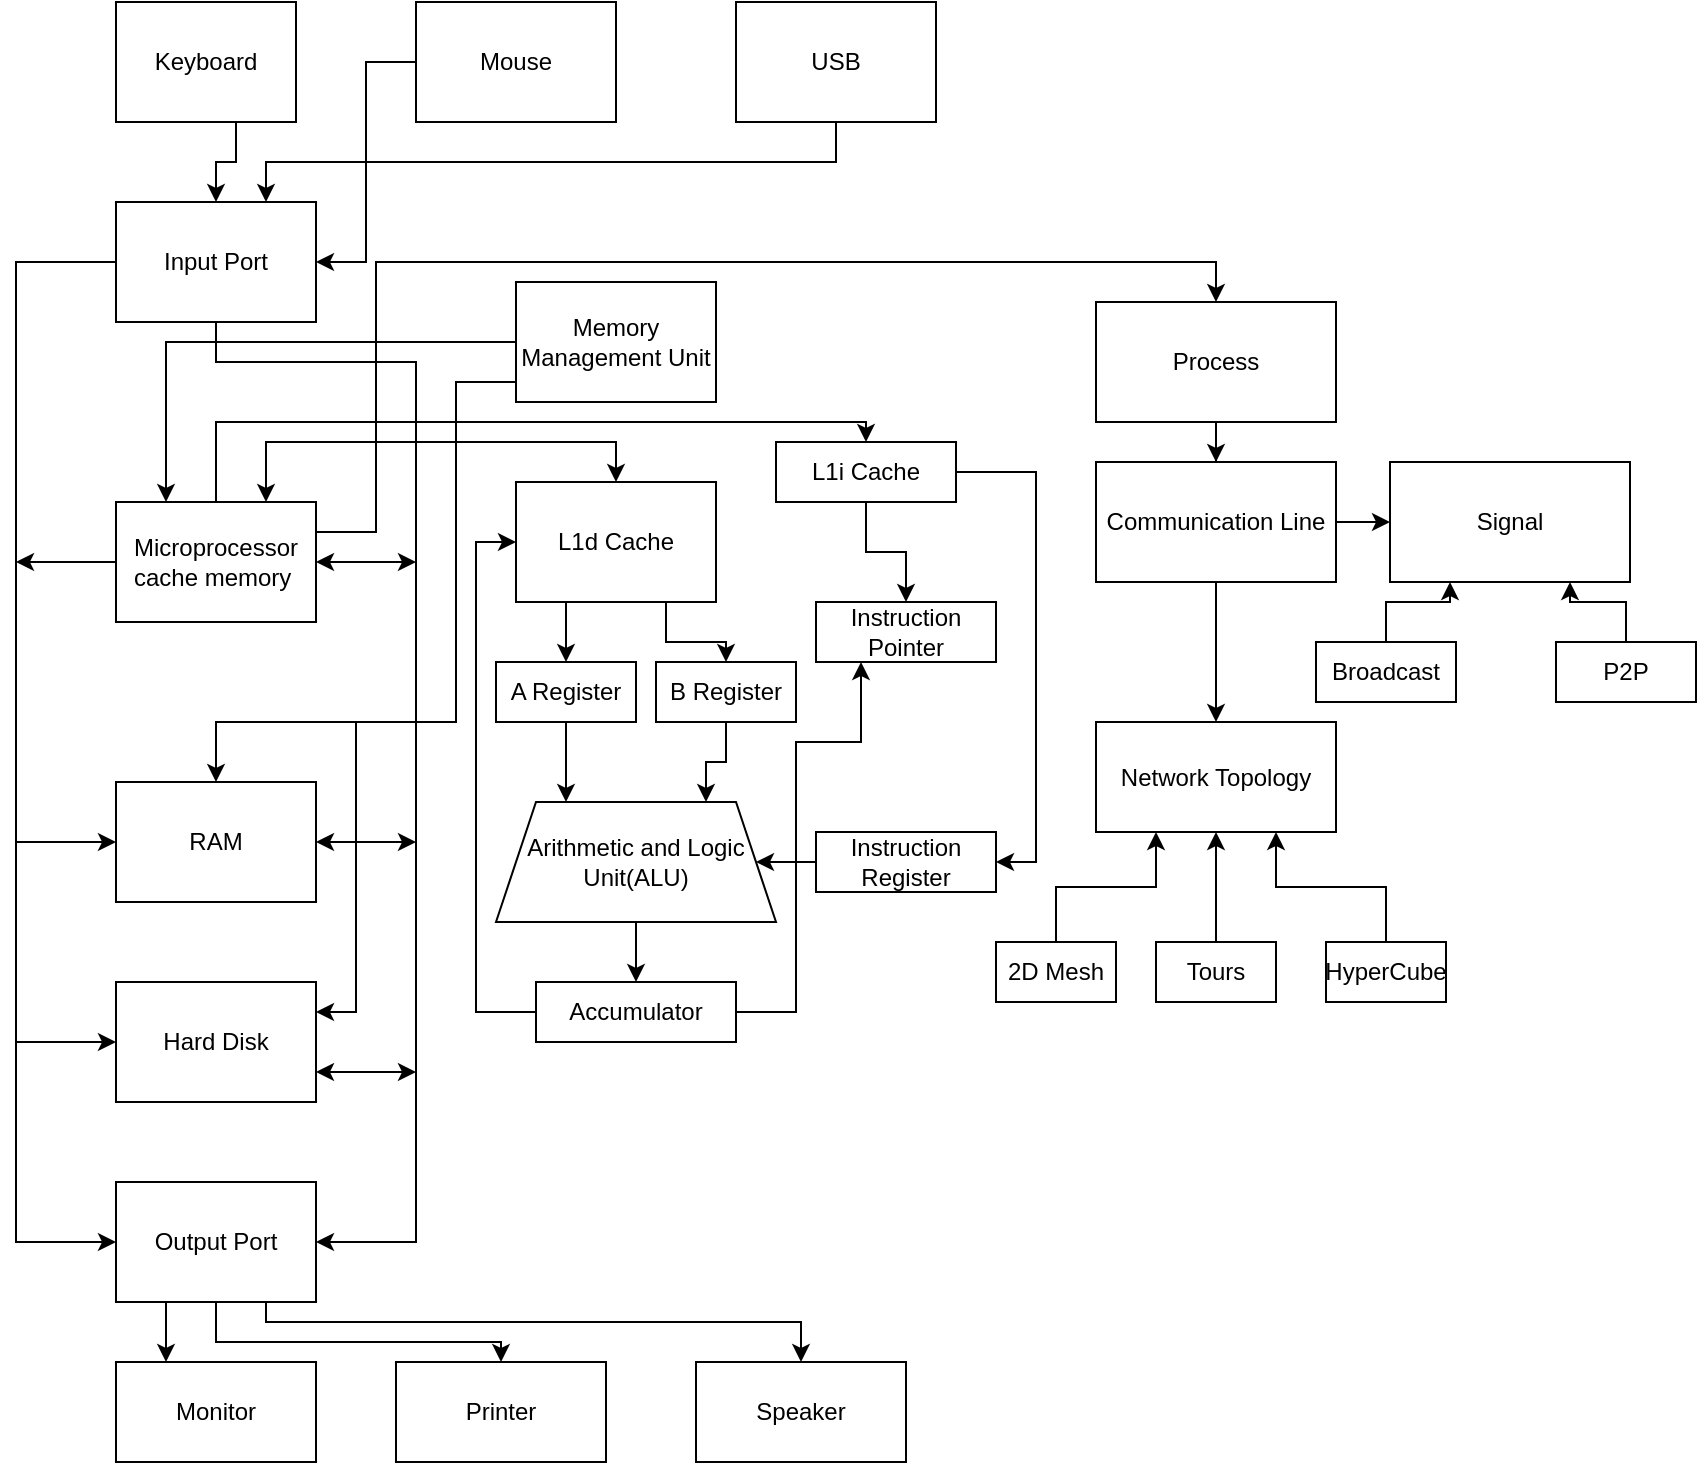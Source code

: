 <mxfile version="15.2.9" type="github">
  <diagram id="N70Tv98fFLS6fBOfF2Ph" name="Page-1">
    <mxGraphModel dx="1422" dy="762" grid="1" gridSize="10" guides="1" tooltips="1" connect="1" arrows="1" fold="1" page="1" pageScale="1" pageWidth="827" pageHeight="1169" math="0" shadow="0">
      <root>
        <mxCell id="0" />
        <mxCell id="1" parent="0" />
        <mxCell id="Xjvaw3fP1DeQKOh4BndI-6" style="edgeStyle=orthogonalEdgeStyle;rounded=0;orthogonalLoop=1;jettySize=auto;html=1;entryX=0.5;entryY=0;entryDx=0;entryDy=0;" parent="1" source="Xjvaw3fP1DeQKOh4BndI-1" target="Xjvaw3fP1DeQKOh4BndI-5" edge="1">
          <mxGeometry relative="1" as="geometry">
            <Array as="points">
              <mxPoint x="130" y="100" />
              <mxPoint x="120" y="100" />
            </Array>
          </mxGeometry>
        </mxCell>
        <mxCell id="Xjvaw3fP1DeQKOh4BndI-1" value="Keyboard" style="rounded=0;whiteSpace=wrap;html=1;" parent="1" vertex="1">
          <mxGeometry x="70" y="20" width="90" height="60" as="geometry" />
        </mxCell>
        <mxCell id="Xjvaw3fP1DeQKOh4BndI-7" style="edgeStyle=orthogonalEdgeStyle;rounded=0;orthogonalLoop=1;jettySize=auto;html=1;entryX=1;entryY=0.5;entryDx=0;entryDy=0;" parent="1" source="Xjvaw3fP1DeQKOh4BndI-2" target="Xjvaw3fP1DeQKOh4BndI-5" edge="1">
          <mxGeometry relative="1" as="geometry" />
        </mxCell>
        <mxCell id="Xjvaw3fP1DeQKOh4BndI-2" value="Mouse" style="rounded=0;whiteSpace=wrap;html=1;" parent="1" vertex="1">
          <mxGeometry x="220" y="20" width="100" height="60" as="geometry" />
        </mxCell>
        <mxCell id="TwYJayQfRgOzN4eiJkCd-9" style="edgeStyle=orthogonalEdgeStyle;rounded=0;orthogonalLoop=1;jettySize=auto;html=1;entryX=0.75;entryY=0;entryDx=0;entryDy=0;" parent="1" source="Xjvaw3fP1DeQKOh4BndI-3" target="Xjvaw3fP1DeQKOh4BndI-5" edge="1">
          <mxGeometry relative="1" as="geometry">
            <Array as="points">
              <mxPoint x="430" y="100" />
              <mxPoint x="145" y="100" />
            </Array>
          </mxGeometry>
        </mxCell>
        <mxCell id="Xjvaw3fP1DeQKOh4BndI-3" value="USB" style="rounded=0;whiteSpace=wrap;html=1;" parent="1" vertex="1">
          <mxGeometry x="380" y="20" width="100" height="60" as="geometry" />
        </mxCell>
        <mxCell id="Xjvaw3fP1DeQKOh4BndI-13" style="edgeStyle=orthogonalEdgeStyle;rounded=0;orthogonalLoop=1;jettySize=auto;html=1;exitX=0.5;exitY=1;exitDx=0;exitDy=0;entryX=1;entryY=0.5;entryDx=0;entryDy=0;" parent="1" source="Xjvaw3fP1DeQKOh4BndI-5" target="Xjvaw3fP1DeQKOh4BndI-11" edge="1">
          <mxGeometry relative="1" as="geometry">
            <mxPoint x="200" y="470" as="targetPoint" />
            <Array as="points">
              <mxPoint x="120" y="200" />
              <mxPoint x="220" y="200" />
              <mxPoint x="220" y="640" />
            </Array>
          </mxGeometry>
        </mxCell>
        <mxCell id="Xjvaw3fP1DeQKOh4BndI-19" style="edgeStyle=orthogonalEdgeStyle;rounded=0;orthogonalLoop=1;jettySize=auto;html=1;entryX=0;entryY=0.5;entryDx=0;entryDy=0;" parent="1" source="Xjvaw3fP1DeQKOh4BndI-5" target="Xjvaw3fP1DeQKOh4BndI-11" edge="1">
          <mxGeometry relative="1" as="geometry">
            <mxPoint x="40" y="460" as="targetPoint" />
            <Array as="points">
              <mxPoint x="20" y="150" />
              <mxPoint x="20" y="640" />
            </Array>
          </mxGeometry>
        </mxCell>
        <mxCell id="Xjvaw3fP1DeQKOh4BndI-5" value="Input Port" style="rounded=0;whiteSpace=wrap;html=1;" parent="1" vertex="1">
          <mxGeometry x="70" y="120" width="100" height="60" as="geometry" />
        </mxCell>
        <mxCell id="Xjvaw3fP1DeQKOh4BndI-40" style="edgeStyle=orthogonalEdgeStyle;rounded=0;orthogonalLoop=1;jettySize=auto;html=1;entryX=0.5;entryY=0;entryDx=0;entryDy=0;" parent="1" source="Xjvaw3fP1DeQKOh4BndI-9" target="Xjvaw3fP1DeQKOh4BndI-41" edge="1">
          <mxGeometry relative="1" as="geometry">
            <mxPoint x="420" y="230" as="targetPoint" />
            <Array as="points">
              <mxPoint x="120" y="230" />
              <mxPoint x="445" y="230" />
            </Array>
          </mxGeometry>
        </mxCell>
        <mxCell id="TwYJayQfRgOzN4eiJkCd-7" style="edgeStyle=orthogonalEdgeStyle;rounded=0;orthogonalLoop=1;jettySize=auto;html=1;exitX=1;exitY=0.25;exitDx=0;exitDy=0;entryX=0.5;entryY=0;entryDx=0;entryDy=0;" parent="1" source="Xjvaw3fP1DeQKOh4BndI-9" target="TwYJayQfRgOzN4eiJkCd-8" edge="1">
          <mxGeometry relative="1" as="geometry">
            <mxPoint x="580" y="130" as="targetPoint" />
            <Array as="points">
              <mxPoint x="200" y="285" />
              <mxPoint x="200" y="150" />
              <mxPoint x="620" y="150" />
            </Array>
          </mxGeometry>
        </mxCell>
        <mxCell id="Xjvaw3fP1DeQKOh4BndI-9" value="Microprocessor cache memory&amp;nbsp;" style="rounded=0;whiteSpace=wrap;html=1;" parent="1" vertex="1">
          <mxGeometry x="70" y="270" width="100" height="60" as="geometry" />
        </mxCell>
        <mxCell id="Xjvaw3fP1DeQKOh4BndI-10" value="RAM" style="rounded=0;whiteSpace=wrap;html=1;" parent="1" vertex="1">
          <mxGeometry x="70" y="410" width="100" height="60" as="geometry" />
        </mxCell>
        <mxCell id="TwYJayQfRgOzN4eiJkCd-27" style="edgeStyle=orthogonalEdgeStyle;rounded=0;orthogonalLoop=1;jettySize=auto;html=1;entryX=0.25;entryY=0;entryDx=0;entryDy=0;exitX=0.25;exitY=1;exitDx=0;exitDy=0;" parent="1" source="Xjvaw3fP1DeQKOh4BndI-11" target="TwYJayQfRgOzN4eiJkCd-28" edge="1">
          <mxGeometry relative="1" as="geometry">
            <mxPoint x="120" y="630" as="targetPoint" />
          </mxGeometry>
        </mxCell>
        <mxCell id="bIU3jkxtGJTRJwDzhVCM-9" style="edgeStyle=orthogonalEdgeStyle;rounded=0;orthogonalLoop=1;jettySize=auto;html=1;exitX=0.5;exitY=1;exitDx=0;exitDy=0;entryX=0.5;entryY=0;entryDx=0;entryDy=0;" edge="1" parent="1" source="Xjvaw3fP1DeQKOh4BndI-11" target="bIU3jkxtGJTRJwDzhVCM-7">
          <mxGeometry relative="1" as="geometry">
            <Array as="points">
              <mxPoint x="120" y="690" />
              <mxPoint x="263" y="690" />
            </Array>
          </mxGeometry>
        </mxCell>
        <mxCell id="bIU3jkxtGJTRJwDzhVCM-10" style="edgeStyle=orthogonalEdgeStyle;rounded=0;orthogonalLoop=1;jettySize=auto;html=1;exitX=0.75;exitY=1;exitDx=0;exitDy=0;entryX=0.5;entryY=0;entryDx=0;entryDy=0;" edge="1" parent="1" source="Xjvaw3fP1DeQKOh4BndI-11" target="bIU3jkxtGJTRJwDzhVCM-8">
          <mxGeometry relative="1" as="geometry">
            <Array as="points">
              <mxPoint x="145" y="680" />
              <mxPoint x="413" y="680" />
            </Array>
          </mxGeometry>
        </mxCell>
        <mxCell id="Xjvaw3fP1DeQKOh4BndI-11" value="Output Port" style="rounded=0;whiteSpace=wrap;html=1;" parent="1" vertex="1">
          <mxGeometry x="70" y="610" width="100" height="60" as="geometry" />
        </mxCell>
        <mxCell id="Xjvaw3fP1DeQKOh4BndI-16" value="" style="endArrow=classic;startArrow=classic;html=1;exitX=1;exitY=0.5;exitDx=0;exitDy=0;" parent="1" source="Xjvaw3fP1DeQKOh4BndI-9" edge="1">
          <mxGeometry width="50" height="50" relative="1" as="geometry">
            <mxPoint x="170" y="300" as="sourcePoint" />
            <mxPoint x="220" y="300" as="targetPoint" />
          </mxGeometry>
        </mxCell>
        <mxCell id="Xjvaw3fP1DeQKOh4BndI-18" value="" style="endArrow=classic;startArrow=classic;html=1;exitX=1;exitY=0.5;exitDx=0;exitDy=0;" parent="1" source="Xjvaw3fP1DeQKOh4BndI-10" edge="1">
          <mxGeometry width="50" height="50" relative="1" as="geometry">
            <mxPoint x="170" y="390" as="sourcePoint" />
            <mxPoint x="220" y="440" as="targetPoint" />
          </mxGeometry>
        </mxCell>
        <mxCell id="Xjvaw3fP1DeQKOh4BndI-20" value="" style="endArrow=classic;html=1;exitX=0;exitY=0.5;exitDx=0;exitDy=0;" parent="1" source="Xjvaw3fP1DeQKOh4BndI-9" edge="1">
          <mxGeometry width="50" height="50" relative="1" as="geometry">
            <mxPoint x="-0.711" y="300" as="sourcePoint" />
            <mxPoint x="20" y="300" as="targetPoint" />
          </mxGeometry>
        </mxCell>
        <mxCell id="Xjvaw3fP1DeQKOh4BndI-21" value="" style="endArrow=classic;html=1;entryX=0;entryY=0.5;entryDx=0;entryDy=0;" parent="1" target="Xjvaw3fP1DeQKOh4BndI-10" edge="1">
          <mxGeometry width="50" height="50" relative="1" as="geometry">
            <mxPoint x="20" y="440" as="sourcePoint" />
            <mxPoint x="-0.711" y="340" as="targetPoint" />
          </mxGeometry>
        </mxCell>
        <mxCell id="Xjvaw3fP1DeQKOh4BndI-25" style="edgeStyle=orthogonalEdgeStyle;rounded=0;orthogonalLoop=1;jettySize=auto;html=1;entryX=0.5;entryY=0;entryDx=0;entryDy=0;" parent="1" source="Xjvaw3fP1DeQKOh4BndI-22" target="Xjvaw3fP1DeQKOh4BndI-10" edge="1">
          <mxGeometry relative="1" as="geometry">
            <Array as="points">
              <mxPoint x="240" y="210" />
              <mxPoint x="240" y="380" />
              <mxPoint x="120" y="380" />
            </Array>
          </mxGeometry>
        </mxCell>
        <mxCell id="Xjvaw3fP1DeQKOh4BndI-39" style="edgeStyle=orthogonalEdgeStyle;rounded=0;orthogonalLoop=1;jettySize=auto;html=1;entryX=0.25;entryY=0;entryDx=0;entryDy=0;" parent="1" source="Xjvaw3fP1DeQKOh4BndI-22" target="Xjvaw3fP1DeQKOh4BndI-9" edge="1">
          <mxGeometry relative="1" as="geometry" />
        </mxCell>
        <mxCell id="Xjvaw3fP1DeQKOh4BndI-22" value="Memory Management Unit" style="rounded=0;whiteSpace=wrap;html=1;" parent="1" vertex="1">
          <mxGeometry x="270" y="160" width="100" height="60" as="geometry" />
        </mxCell>
        <mxCell id="Xjvaw3fP1DeQKOh4BndI-27" style="edgeStyle=orthogonalEdgeStyle;rounded=0;orthogonalLoop=1;jettySize=auto;html=1;exitX=0.25;exitY=1;exitDx=0;exitDy=0;entryX=0.5;entryY=0;entryDx=0;entryDy=0;" parent="1" source="Xjvaw3fP1DeQKOh4BndI-23" target="Xjvaw3fP1DeQKOh4BndI-29" edge="1">
          <mxGeometry relative="1" as="geometry">
            <mxPoint x="295" y="360" as="targetPoint" />
          </mxGeometry>
        </mxCell>
        <mxCell id="Xjvaw3fP1DeQKOh4BndI-31" style="edgeStyle=orthogonalEdgeStyle;rounded=0;orthogonalLoop=1;jettySize=auto;html=1;exitX=0.75;exitY=1;exitDx=0;exitDy=0;" parent="1" source="Xjvaw3fP1DeQKOh4BndI-23" target="Xjvaw3fP1DeQKOh4BndI-30" edge="1">
          <mxGeometry relative="1" as="geometry" />
        </mxCell>
        <mxCell id="Xjvaw3fP1DeQKOh4BndI-23" value="L1d Cache" style="rounded=0;whiteSpace=wrap;html=1;" parent="1" vertex="1">
          <mxGeometry x="270" y="260" width="100" height="60" as="geometry" />
        </mxCell>
        <mxCell id="Xjvaw3fP1DeQKOh4BndI-33" style="edgeStyle=orthogonalEdgeStyle;rounded=0;orthogonalLoop=1;jettySize=auto;html=1;entryX=0.25;entryY=0;entryDx=0;entryDy=0;" parent="1" source="Xjvaw3fP1DeQKOh4BndI-29" target="Xjvaw3fP1DeQKOh4BndI-32" edge="1">
          <mxGeometry relative="1" as="geometry" />
        </mxCell>
        <mxCell id="Xjvaw3fP1DeQKOh4BndI-29" value="A Register" style="rounded=0;whiteSpace=wrap;html=1;" parent="1" vertex="1">
          <mxGeometry x="260" y="350" width="70" height="30" as="geometry" />
        </mxCell>
        <mxCell id="Xjvaw3fP1DeQKOh4BndI-34" style="edgeStyle=orthogonalEdgeStyle;rounded=0;orthogonalLoop=1;jettySize=auto;html=1;entryX=0.75;entryY=0;entryDx=0;entryDy=0;" parent="1" source="Xjvaw3fP1DeQKOh4BndI-30" target="Xjvaw3fP1DeQKOh4BndI-32" edge="1">
          <mxGeometry relative="1" as="geometry" />
        </mxCell>
        <mxCell id="Xjvaw3fP1DeQKOh4BndI-30" value="B Register" style="rounded=0;whiteSpace=wrap;html=1;" parent="1" vertex="1">
          <mxGeometry x="340" y="350" width="70" height="30" as="geometry" />
        </mxCell>
        <mxCell id="Xjvaw3fP1DeQKOh4BndI-35" style="edgeStyle=orthogonalEdgeStyle;rounded=0;orthogonalLoop=1;jettySize=auto;html=1;entryX=0.5;entryY=0;entryDx=0;entryDy=0;" parent="1" source="Xjvaw3fP1DeQKOh4BndI-32" target="Xjvaw3fP1DeQKOh4BndI-36" edge="1">
          <mxGeometry relative="1" as="geometry">
            <mxPoint x="330" y="510" as="targetPoint" />
          </mxGeometry>
        </mxCell>
        <mxCell id="Xjvaw3fP1DeQKOh4BndI-32" value="Arithmetic and Logic Unit(ALU)" style="shape=trapezoid;perimeter=trapezoidPerimeter;whiteSpace=wrap;html=1;fixedSize=1;rotation=0;" parent="1" vertex="1">
          <mxGeometry x="260" y="420" width="140" height="60" as="geometry" />
        </mxCell>
        <mxCell id="Xjvaw3fP1DeQKOh4BndI-48" style="edgeStyle=orthogonalEdgeStyle;rounded=0;orthogonalLoop=1;jettySize=auto;html=1;entryX=0.25;entryY=1;entryDx=0;entryDy=0;" parent="1" source="Xjvaw3fP1DeQKOh4BndI-36" target="Xjvaw3fP1DeQKOh4BndI-45" edge="1">
          <mxGeometry relative="1" as="geometry">
            <Array as="points">
              <mxPoint x="410" y="525" />
              <mxPoint x="410" y="390" />
              <mxPoint x="443" y="390" />
            </Array>
          </mxGeometry>
        </mxCell>
        <mxCell id="Xjvaw3fP1DeQKOh4BndI-52" style="edgeStyle=orthogonalEdgeStyle;rounded=0;orthogonalLoop=1;jettySize=auto;html=1;entryX=0;entryY=0.5;entryDx=0;entryDy=0;" parent="1" source="Xjvaw3fP1DeQKOh4BndI-36" target="Xjvaw3fP1DeQKOh4BndI-23" edge="1">
          <mxGeometry relative="1" as="geometry">
            <Array as="points">
              <mxPoint x="250" y="525" />
              <mxPoint x="250" y="290" />
            </Array>
          </mxGeometry>
        </mxCell>
        <mxCell id="Xjvaw3fP1DeQKOh4BndI-36" value="Accumulator" style="rounded=0;whiteSpace=wrap;html=1;" parent="1" vertex="1">
          <mxGeometry x="280" y="510" width="100" height="30" as="geometry" />
        </mxCell>
        <mxCell id="Xjvaw3fP1DeQKOh4BndI-38" value="" style="endArrow=classic;startArrow=classic;html=1;entryX=0.75;entryY=0;entryDx=0;entryDy=0;rounded=0;" parent="1" source="Xjvaw3fP1DeQKOh4BndI-23" target="Xjvaw3fP1DeQKOh4BndI-9" edge="1">
          <mxGeometry width="50" height="50" relative="1" as="geometry">
            <mxPoint x="199.289" y="340" as="sourcePoint" />
            <mxPoint x="199.289" y="290" as="targetPoint" />
            <Array as="points">
              <mxPoint x="320" y="240" />
              <mxPoint x="145" y="240" />
            </Array>
          </mxGeometry>
        </mxCell>
        <mxCell id="Xjvaw3fP1DeQKOh4BndI-44" style="edgeStyle=orthogonalEdgeStyle;rounded=0;orthogonalLoop=1;jettySize=auto;html=1;entryX=0.5;entryY=0;entryDx=0;entryDy=0;" parent="1" source="Xjvaw3fP1DeQKOh4BndI-41" target="Xjvaw3fP1DeQKOh4BndI-45" edge="1">
          <mxGeometry relative="1" as="geometry">
            <mxPoint x="445" y="330" as="targetPoint" />
          </mxGeometry>
        </mxCell>
        <mxCell id="Xjvaw3fP1DeQKOh4BndI-51" style="edgeStyle=orthogonalEdgeStyle;rounded=0;orthogonalLoop=1;jettySize=auto;html=1;entryX=1;entryY=0.5;entryDx=0;entryDy=0;" parent="1" source="Xjvaw3fP1DeQKOh4BndI-41" target="Xjvaw3fP1DeQKOh4BndI-46" edge="1">
          <mxGeometry relative="1" as="geometry">
            <Array as="points">
              <mxPoint x="530" y="255" />
              <mxPoint x="530" y="450" />
            </Array>
          </mxGeometry>
        </mxCell>
        <mxCell id="Xjvaw3fP1DeQKOh4BndI-41" value="L1i Cache" style="rounded=0;whiteSpace=wrap;html=1;" parent="1" vertex="1">
          <mxGeometry x="400" y="240" width="90" height="30" as="geometry" />
        </mxCell>
        <mxCell id="Xjvaw3fP1DeQKOh4BndI-45" value="Instruction Pointer" style="rounded=0;whiteSpace=wrap;html=1;" parent="1" vertex="1">
          <mxGeometry x="420" y="320" width="90" height="30" as="geometry" />
        </mxCell>
        <mxCell id="Xjvaw3fP1DeQKOh4BndI-47" style="edgeStyle=orthogonalEdgeStyle;rounded=0;orthogonalLoop=1;jettySize=auto;html=1;entryX=1;entryY=0.5;entryDx=0;entryDy=0;" parent="1" source="Xjvaw3fP1DeQKOh4BndI-46" target="Xjvaw3fP1DeQKOh4BndI-32" edge="1">
          <mxGeometry relative="1" as="geometry" />
        </mxCell>
        <mxCell id="Xjvaw3fP1DeQKOh4BndI-46" value="Instruction Register" style="rounded=0;whiteSpace=wrap;html=1;" parent="1" vertex="1">
          <mxGeometry x="420" y="435" width="90" height="30" as="geometry" />
        </mxCell>
        <mxCell id="TwYJayQfRgOzN4eiJkCd-10" style="edgeStyle=orthogonalEdgeStyle;rounded=0;orthogonalLoop=1;jettySize=auto;html=1;" parent="1" source="TwYJayQfRgOzN4eiJkCd-8" target="TwYJayQfRgOzN4eiJkCd-12" edge="1">
          <mxGeometry relative="1" as="geometry">
            <mxPoint x="620" y="270" as="targetPoint" />
          </mxGeometry>
        </mxCell>
        <mxCell id="TwYJayQfRgOzN4eiJkCd-8" value="Process" style="rounded=0;whiteSpace=wrap;html=1;" parent="1" vertex="1">
          <mxGeometry x="560" y="170" width="120" height="60" as="geometry" />
        </mxCell>
        <mxCell id="TwYJayQfRgOzN4eiJkCd-13" style="edgeStyle=orthogonalEdgeStyle;rounded=0;orthogonalLoop=1;jettySize=auto;html=1;entryX=0;entryY=0.5;entryDx=0;entryDy=0;" parent="1" source="TwYJayQfRgOzN4eiJkCd-12" target="TwYJayQfRgOzN4eiJkCd-14" edge="1">
          <mxGeometry relative="1" as="geometry">
            <mxPoint x="720" y="280" as="targetPoint" />
          </mxGeometry>
        </mxCell>
        <mxCell id="TwYJayQfRgOzN4eiJkCd-19" style="edgeStyle=orthogonalEdgeStyle;rounded=0;orthogonalLoop=1;jettySize=auto;html=1;entryX=0.5;entryY=0;entryDx=0;entryDy=0;" parent="1" source="TwYJayQfRgOzN4eiJkCd-12" target="TwYJayQfRgOzN4eiJkCd-20" edge="1">
          <mxGeometry relative="1" as="geometry">
            <mxPoint x="620" y="390" as="targetPoint" />
          </mxGeometry>
        </mxCell>
        <mxCell id="TwYJayQfRgOzN4eiJkCd-12" value="Communication Line" style="rounded=0;whiteSpace=wrap;html=1;" parent="1" vertex="1">
          <mxGeometry x="560" y="250" width="120" height="60" as="geometry" />
        </mxCell>
        <mxCell id="TwYJayQfRgOzN4eiJkCd-14" value="Signal" style="rounded=0;whiteSpace=wrap;html=1;" parent="1" vertex="1">
          <mxGeometry x="707" y="250" width="120" height="60" as="geometry" />
        </mxCell>
        <mxCell id="TwYJayQfRgOzN4eiJkCd-17" style="edgeStyle=orthogonalEdgeStyle;rounded=0;orthogonalLoop=1;jettySize=auto;html=1;exitX=0.5;exitY=0;exitDx=0;exitDy=0;entryX=0.25;entryY=1;entryDx=0;entryDy=0;" parent="1" source="TwYJayQfRgOzN4eiJkCd-15" target="TwYJayQfRgOzN4eiJkCd-14" edge="1">
          <mxGeometry relative="1" as="geometry" />
        </mxCell>
        <mxCell id="TwYJayQfRgOzN4eiJkCd-15" value="Broadcast" style="rounded=0;whiteSpace=wrap;html=1;" parent="1" vertex="1">
          <mxGeometry x="670" y="340" width="70" height="30" as="geometry" />
        </mxCell>
        <mxCell id="TwYJayQfRgOzN4eiJkCd-18" style="edgeStyle=orthogonalEdgeStyle;rounded=0;orthogonalLoop=1;jettySize=auto;html=1;entryX=0.75;entryY=1;entryDx=0;entryDy=0;" parent="1" source="TwYJayQfRgOzN4eiJkCd-16" target="TwYJayQfRgOzN4eiJkCd-14" edge="1">
          <mxGeometry relative="1" as="geometry" />
        </mxCell>
        <mxCell id="TwYJayQfRgOzN4eiJkCd-16" value="P2P" style="rounded=0;whiteSpace=wrap;html=1;" parent="1" vertex="1">
          <mxGeometry x="790" y="340" width="70" height="30" as="geometry" />
        </mxCell>
        <mxCell id="TwYJayQfRgOzN4eiJkCd-20" value="Network Topology" style="rounded=0;whiteSpace=wrap;html=1;" parent="1" vertex="1">
          <mxGeometry x="560" y="380" width="120" height="55" as="geometry" />
        </mxCell>
        <mxCell id="TwYJayQfRgOzN4eiJkCd-24" style="edgeStyle=orthogonalEdgeStyle;rounded=0;orthogonalLoop=1;jettySize=auto;html=1;entryX=0.25;entryY=1;entryDx=0;entryDy=0;" parent="1" source="TwYJayQfRgOzN4eiJkCd-21" target="TwYJayQfRgOzN4eiJkCd-20" edge="1">
          <mxGeometry relative="1" as="geometry" />
        </mxCell>
        <mxCell id="TwYJayQfRgOzN4eiJkCd-21" value="2D Mesh" style="rounded=0;whiteSpace=wrap;html=1;" parent="1" vertex="1">
          <mxGeometry x="510" y="490" width="60" height="30" as="geometry" />
        </mxCell>
        <mxCell id="TwYJayQfRgOzN4eiJkCd-25" style="edgeStyle=orthogonalEdgeStyle;rounded=0;orthogonalLoop=1;jettySize=auto;html=1;entryX=0.5;entryY=1;entryDx=0;entryDy=0;" parent="1" source="TwYJayQfRgOzN4eiJkCd-22" target="TwYJayQfRgOzN4eiJkCd-20" edge="1">
          <mxGeometry relative="1" as="geometry" />
        </mxCell>
        <mxCell id="TwYJayQfRgOzN4eiJkCd-22" value="Tours" style="rounded=0;whiteSpace=wrap;html=1;" parent="1" vertex="1">
          <mxGeometry x="590" y="490" width="60" height="30" as="geometry" />
        </mxCell>
        <mxCell id="TwYJayQfRgOzN4eiJkCd-26" style="edgeStyle=orthogonalEdgeStyle;rounded=0;orthogonalLoop=1;jettySize=auto;html=1;entryX=0.75;entryY=1;entryDx=0;entryDy=0;" parent="1" source="TwYJayQfRgOzN4eiJkCd-23" target="TwYJayQfRgOzN4eiJkCd-20" edge="1">
          <mxGeometry relative="1" as="geometry" />
        </mxCell>
        <mxCell id="TwYJayQfRgOzN4eiJkCd-23" value="HyperCube" style="rounded=0;whiteSpace=wrap;html=1;" parent="1" vertex="1">
          <mxGeometry x="675" y="490" width="60" height="30" as="geometry" />
        </mxCell>
        <mxCell id="TwYJayQfRgOzN4eiJkCd-28" value="Monitor" style="rounded=0;whiteSpace=wrap;html=1;" parent="1" vertex="1">
          <mxGeometry x="70" y="700" width="100" height="50" as="geometry" />
        </mxCell>
        <mxCell id="bIU3jkxtGJTRJwDzhVCM-1" value="Hard Disk" style="rounded=0;whiteSpace=wrap;html=1;" vertex="1" parent="1">
          <mxGeometry x="70" y="510" width="100" height="60" as="geometry" />
        </mxCell>
        <mxCell id="bIU3jkxtGJTRJwDzhVCM-2" value="" style="endArrow=classic;html=1;entryX=1;entryY=0.25;entryDx=0;entryDy=0;rounded=0;" edge="1" parent="1" target="bIU3jkxtGJTRJwDzhVCM-1">
          <mxGeometry width="50" height="50" relative="1" as="geometry">
            <mxPoint x="190" y="380" as="sourcePoint" />
            <mxPoint x="230" y="520" as="targetPoint" />
            <Array as="points">
              <mxPoint x="190" y="525" />
            </Array>
          </mxGeometry>
        </mxCell>
        <mxCell id="bIU3jkxtGJTRJwDzhVCM-5" value="" style="endArrow=classic;html=1;entryX=0;entryY=0.5;entryDx=0;entryDy=0;" edge="1" parent="1" target="bIU3jkxtGJTRJwDzhVCM-1">
          <mxGeometry width="50" height="50" relative="1" as="geometry">
            <mxPoint x="20" y="540" as="sourcePoint" />
            <mxPoint x="60" y="510" as="targetPoint" />
          </mxGeometry>
        </mxCell>
        <mxCell id="bIU3jkxtGJTRJwDzhVCM-6" value="" style="endArrow=classic;startArrow=classic;html=1;exitX=1;exitY=0.75;exitDx=0;exitDy=0;" edge="1" parent="1" source="bIU3jkxtGJTRJwDzhVCM-1">
          <mxGeometry width="50" height="50" relative="1" as="geometry">
            <mxPoint x="175" y="585" as="sourcePoint" />
            <mxPoint x="220" y="555" as="targetPoint" />
          </mxGeometry>
        </mxCell>
        <mxCell id="bIU3jkxtGJTRJwDzhVCM-7" value="Printer" style="rounded=0;whiteSpace=wrap;html=1;" vertex="1" parent="1">
          <mxGeometry x="210" y="700" width="105" height="50" as="geometry" />
        </mxCell>
        <mxCell id="bIU3jkxtGJTRJwDzhVCM-8" value="Speaker" style="rounded=0;whiteSpace=wrap;html=1;" vertex="1" parent="1">
          <mxGeometry x="360" y="700" width="105" height="50" as="geometry" />
        </mxCell>
      </root>
    </mxGraphModel>
  </diagram>
</mxfile>
